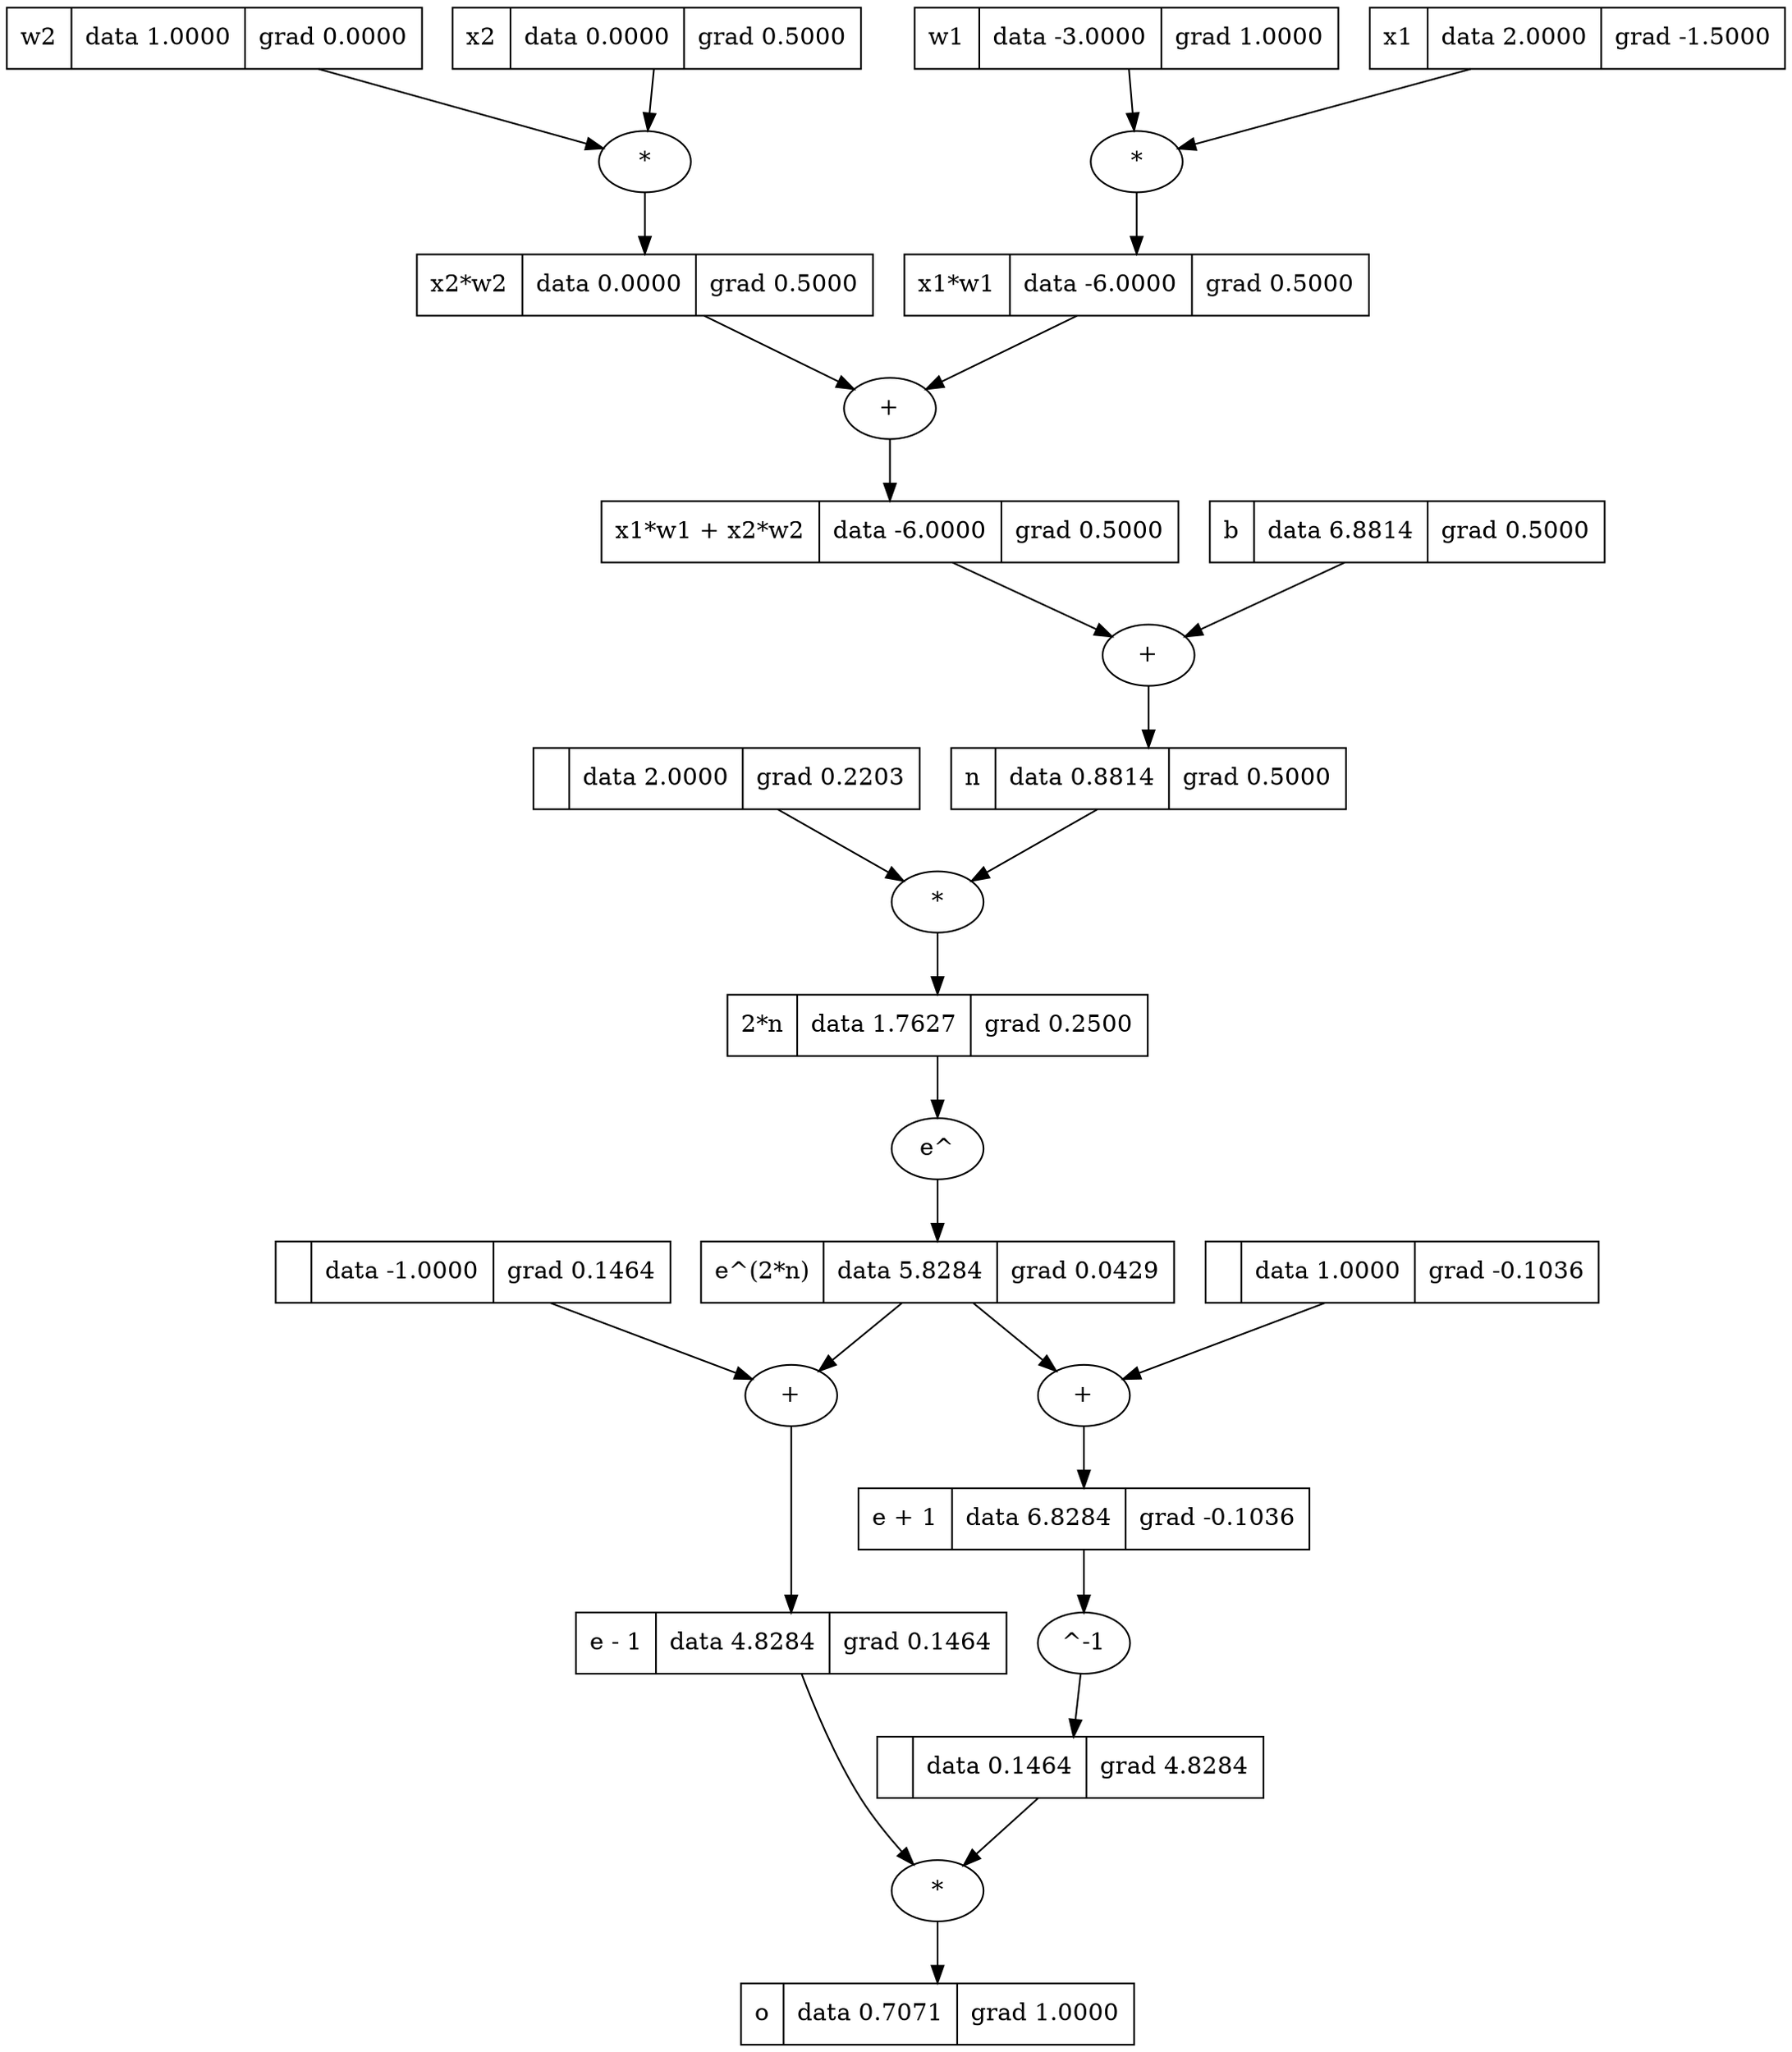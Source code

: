 digraph {
	140594606574608 [label=" | data -1.0000 | grad 0.1464" shape=record]
	140594606574656 [label="e - 1 | data 4.8284 | grad 0.1464" shape=record]
	"140594606574656+" [label="+"]
	"140594606574656+" -> 140594606574656
	140594606573648 [label="x2*w2 | data 0.0000 | grad 0.5000" shape=record]
	"140594606573648*" [label="*"]
	"140594606573648*" -> 140594606573648
	140594606574224 [label=" | data 2.0000 | grad 0.2203" shape=record]
	140594606575280 [label="o | data 0.7071 | grad 1.0000" shape=record]
	"140594606575280*" [label="*"]
	"140594606575280*" -> 140594606575280
	140594606574272 [label="2*n | data 1.7627 | grad 0.2500" shape=record]
	"140594606574272*" [label="*"]
	"140594606574272*" -> 140594606574272
	140594606573792 [label="x1*w1 + x2*w2 | data -6.0000 | grad 0.5000" shape=record]
	"140594606573792+" [label="+"]
	"140594606573792+" -> 140594606573792
	140594608643808 [label="w2 | data 1.0000 | grad 0.0000" shape=record]
	140594606574848 [label=" | data 1.0000 | grad -0.1036" shape=record]
	140594606573840 [label="b | data 6.8814 | grad 0.5000" shape=record]
	140594608643856 [label="w1 | data -3.0000 | grad 1.0000" shape=record]
	140594606574896 [label="e + 1 | data 6.8284 | grad -0.1036" shape=record]
	"140594606574896+" [label="+"]
	"140594606574896+" -> 140594606574896
	140594608643904 [label="x2 | data 0.0000 | grad 0.5000" shape=record]
	140594606574416 [label="e^(2*n) | data 5.8284 | grad 0.0429" shape=record]
	"140594606574416e^" [label="e^"]
	"140594606574416e^" -> 140594606574416
	140594608641888 [label="x1*w1 | data -6.0000 | grad 0.5000" shape=record]
	"140594608641888*" [label="*"]
	"140594608641888*" -> 140594608641888
	140594608594272 [label="x1 | data 2.0000 | grad -1.5000" shape=record]
	140594606574032 [label="n | data 0.8814 | grad 0.5000" shape=record]
	"140594606574032+" [label="+"]
	"140594606574032+" -> 140594606574032
	140594606575088 [label=" | data 0.1464 | grad 4.8284" shape=record]
	"140594606575088^-1" [label="^-1"]
	"140594606575088^-1" -> 140594606575088
	140594606574656 -> "140594606575280*"
	140594608594272 -> "140594608641888*"
	140594606573840 -> "140594606574032+"
	140594606574416 -> "140594606574656+"
	140594608643808 -> "140594606573648*"
	140594606574896 -> "140594606575088^-1"
	140594606573792 -> "140594606574032+"
	140594606574032 -> "140594606574272*"
	140594606574224 -> "140594606574272*"
	140594606574848 -> "140594606574896+"
	140594606574416 -> "140594606574896+"
	140594606573648 -> "140594606573792+"
	140594606574272 -> "140594606574416e^"
	140594608643904 -> "140594606573648*"
	140594608643856 -> "140594608641888*"
	140594606574608 -> "140594606574656+"
	140594606575088 -> "140594606575280*"
	140594608641888 -> "140594606573792+"
}
